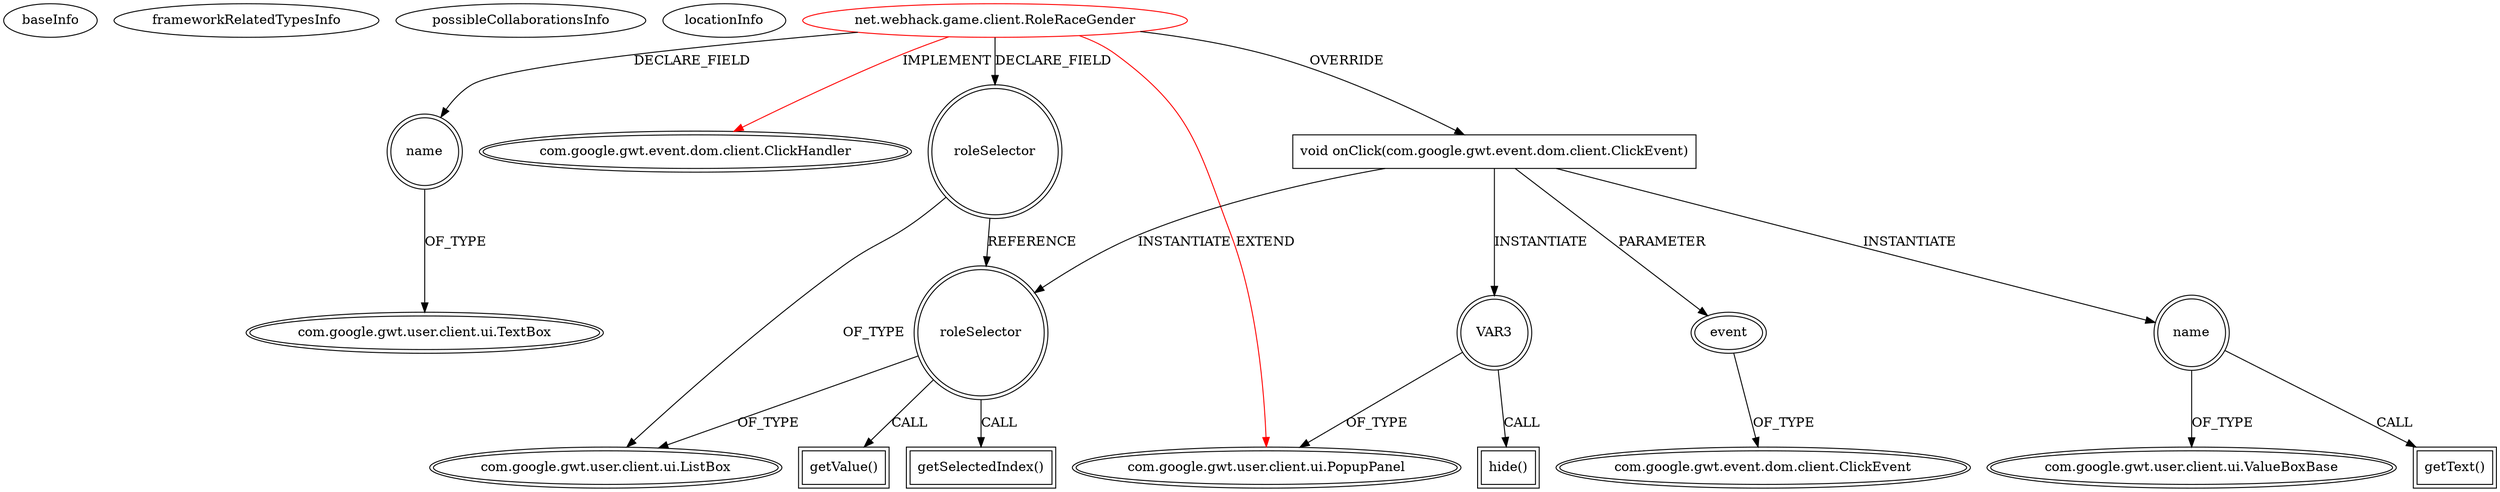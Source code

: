 digraph {
baseInfo[graphId=3337,category="extension_graph",isAnonymous=false,possibleRelation=false]
frameworkRelatedTypesInfo[0="com.google.gwt.user.client.ui.PopupPanel",1="com.google.gwt.event.dom.client.ClickHandler"]
possibleCollaborationsInfo[]
locationInfo[projectName="kaladron-Webhack",filePath="/kaladron-Webhack/Webhack-master/src/net/webhack/game/client/RoleRaceGender.java",contextSignature="RoleRaceGender",graphId="3337"]
0[label="net.webhack.game.client.RoleRaceGender",vertexType="ROOT_CLIENT_CLASS_DECLARATION",isFrameworkType=false,color=red]
1[label="com.google.gwt.user.client.ui.PopupPanel",vertexType="FRAMEWORK_CLASS_TYPE",isFrameworkType=true,peripheries=2]
2[label="com.google.gwt.event.dom.client.ClickHandler",vertexType="FRAMEWORK_INTERFACE_TYPE",isFrameworkType=true,peripheries=2]
3[label="name",vertexType="FIELD_DECLARATION",isFrameworkType=true,peripheries=2,shape=circle]
4[label="com.google.gwt.user.client.ui.TextBox",vertexType="FRAMEWORK_CLASS_TYPE",isFrameworkType=true,peripheries=2]
5[label="roleSelector",vertexType="FIELD_DECLARATION",isFrameworkType=true,peripheries=2,shape=circle]
6[label="com.google.gwt.user.client.ui.ListBox",vertexType="FRAMEWORK_CLASS_TYPE",isFrameworkType=true,peripheries=2]
7[label="void onClick(com.google.gwt.event.dom.client.ClickEvent)",vertexType="OVERRIDING_METHOD_DECLARATION",isFrameworkType=false,shape=box]
8[label="event",vertexType="PARAMETER_DECLARATION",isFrameworkType=true,peripheries=2]
9[label="com.google.gwt.event.dom.client.ClickEvent",vertexType="FRAMEWORK_CLASS_TYPE",isFrameworkType=true,peripheries=2]
10[label="roleSelector",vertexType="VARIABLE_EXPRESION",isFrameworkType=true,peripheries=2,shape=circle]
11[label="getValue()",vertexType="INSIDE_CALL",isFrameworkType=true,peripheries=2,shape=box]
14[label="getSelectedIndex()",vertexType="INSIDE_CALL",isFrameworkType=true,peripheries=2,shape=box]
15[label="name",vertexType="VARIABLE_EXPRESION",isFrameworkType=true,peripheries=2,shape=circle]
17[label="com.google.gwt.user.client.ui.ValueBoxBase",vertexType="FRAMEWORK_CLASS_TYPE",isFrameworkType=true,peripheries=2]
16[label="getText()",vertexType="INSIDE_CALL",isFrameworkType=true,peripheries=2,shape=box]
18[label="VAR3",vertexType="VARIABLE_EXPRESION",isFrameworkType=true,peripheries=2,shape=circle]
19[label="hide()",vertexType="INSIDE_CALL",isFrameworkType=true,peripheries=2,shape=box]
0->1[label="EXTEND",color=red]
0->2[label="IMPLEMENT",color=red]
0->3[label="DECLARE_FIELD"]
3->4[label="OF_TYPE"]
0->5[label="DECLARE_FIELD"]
5->6[label="OF_TYPE"]
0->7[label="OVERRIDE"]
8->9[label="OF_TYPE"]
7->8[label="PARAMETER"]
7->10[label="INSTANTIATE"]
5->10[label="REFERENCE"]
10->6[label="OF_TYPE"]
10->11[label="CALL"]
10->14[label="CALL"]
7->15[label="INSTANTIATE"]
15->17[label="OF_TYPE"]
15->16[label="CALL"]
7->18[label="INSTANTIATE"]
18->1[label="OF_TYPE"]
18->19[label="CALL"]
}
